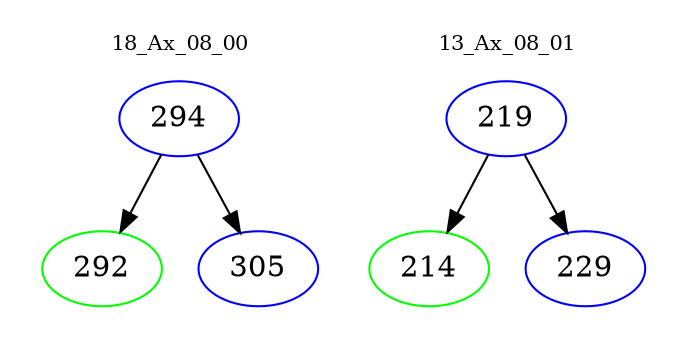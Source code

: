 digraph{
subgraph cluster_0 {
color = white
label = "18_Ax_08_00";
fontsize=10;
T0_294 [label="294", color="blue"]
T0_294 -> T0_292 [color="black"]
T0_292 [label="292", color="green"]
T0_294 -> T0_305 [color="black"]
T0_305 [label="305", color="blue"]
}
subgraph cluster_1 {
color = white
label = "13_Ax_08_01";
fontsize=10;
T1_219 [label="219", color="blue"]
T1_219 -> T1_214 [color="black"]
T1_214 [label="214", color="green"]
T1_219 -> T1_229 [color="black"]
T1_229 [label="229", color="blue"]
}
}
